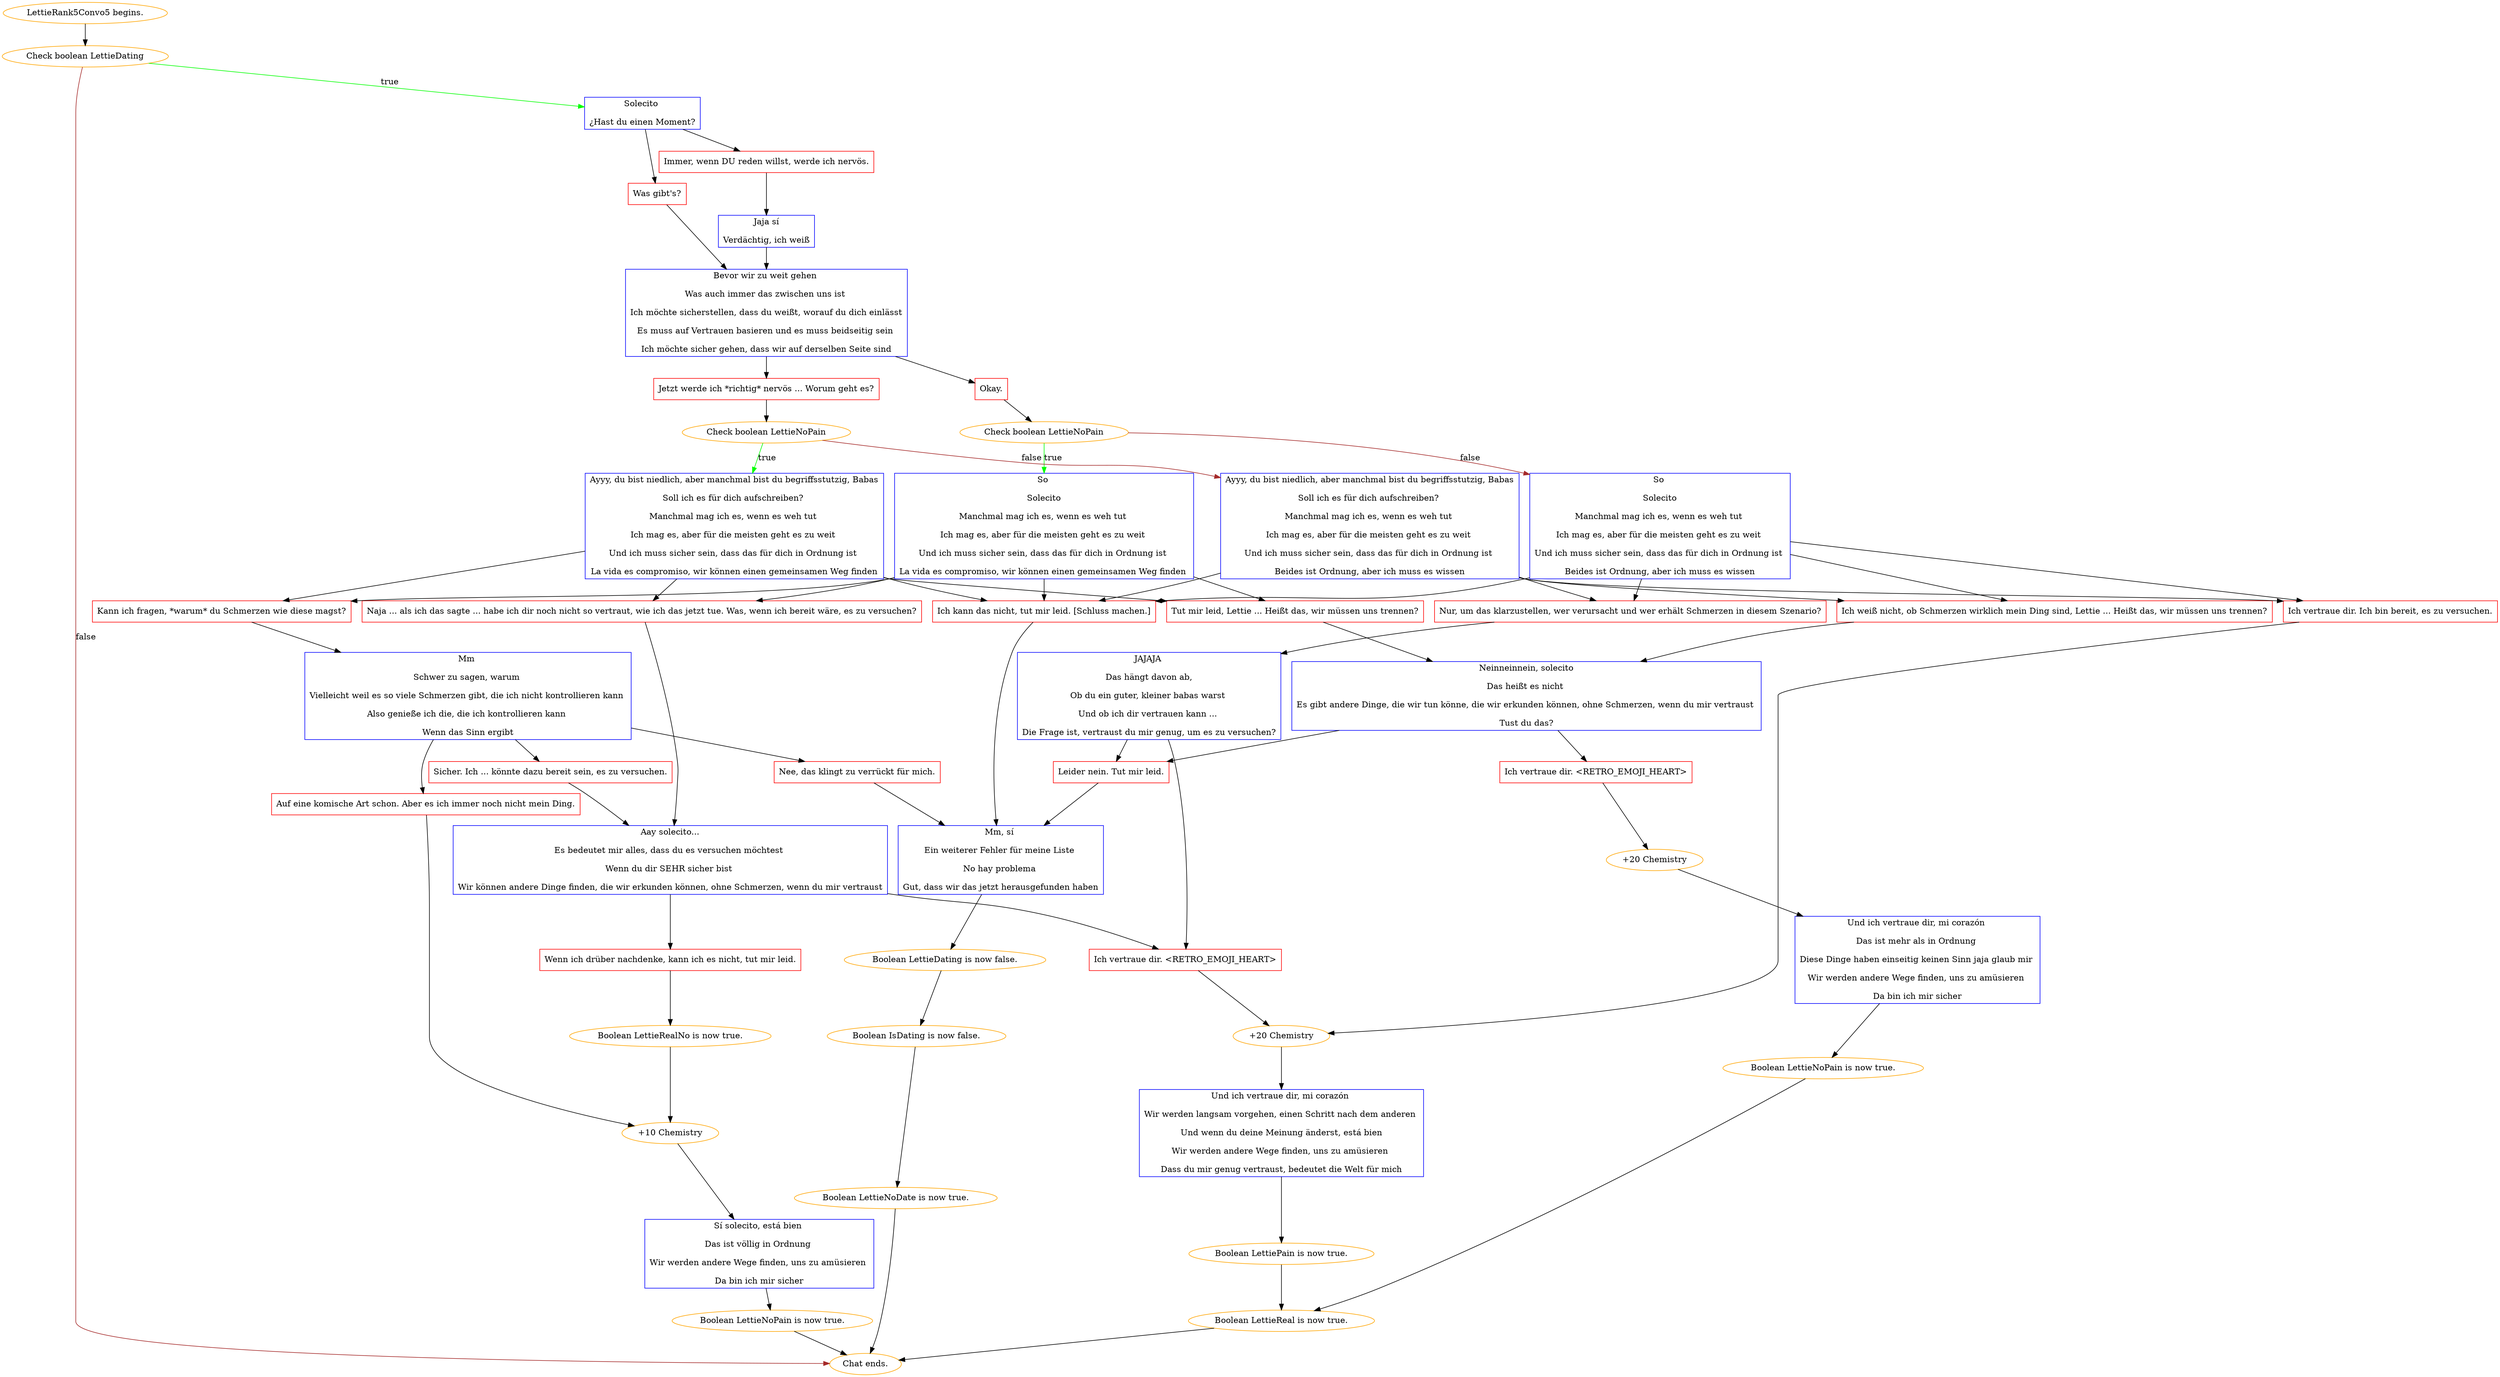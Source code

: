digraph {
	"LettieRank5Convo5 begins." [color=orange];
		"LettieRank5Convo5 begins." -> j246347737;
	j246347737 [label="Check boolean LettieDating",color=orange];
		j246347737 -> j2685282169 [label=true,color=green];
		j246347737 -> "Chat ends." [label=false,color=brown];
	j2685282169 [label="Solecito 
¿Hast du einen Moment?",shape=box,color=blue];
		j2685282169 -> j2244766835;
		j2685282169 -> j1976912573;
	"Chat ends." [color=orange];
	j2244766835 [label="Was gibt's?",shape=box,color=red];
		j2244766835 -> j419304688;
	j1976912573 [label="Immer, wenn DU reden willst, werde ich nervös.",shape=box,color=red];
		j1976912573 -> j1340984297;
	j419304688 [label="Bevor wir zu weit gehen 
Was auch immer das zwischen uns ist 
Ich möchte sicherstellen, dass du weißt, worauf du dich einlässt
Es muss auf Vertrauen basieren und es muss beidseitig sein 
Ich möchte sicher gehen, dass wir auf derselben Seite sind",shape=box,color=blue];
		j419304688 -> j3092423280;
		j419304688 -> j2827294427;
	j1340984297 [label="Jaja sí
Verdächtig, ich weiß",shape=box,color=blue];
		j1340984297 -> j419304688;
	j3092423280 [label="Okay.",shape=box,color=red];
		j3092423280 -> j57334969;
	j2827294427 [label="Jetzt werde ich *richtig* nervös ... Worum geht es?",shape=box,color=red];
		j2827294427 -> j4288625445;
	j57334969 [label="Check boolean LettieNoPain",color=orange];
		j57334969 -> j2156864774 [label=true,color=green];
		j57334969 -> j2129325799 [label=false,color=brown];
	j4288625445 [label="Check boolean LettieNoPain",color=orange];
		j4288625445 -> j4236875333 [label=true,color=green];
		j4288625445 -> j1085599013 [label=false,color=brown];
	j2156864774 [label="So 
Solecito
Manchmal mag ich es, wenn es weh tut 
Ich mag es, aber für die meisten geht es zu weit 
Und ich muss sicher sein, dass das für dich in Ordnung ist 
La vida es compromiso, wir können einen gemeinsamen Weg finden ",shape=box,color=blue];
		j2156864774 -> j915176860;
		j2156864774 -> j3556409741;
		j2156864774 -> j857912053;
		j2156864774 -> j4080822221;
	j2129325799 [label="So 
Solecito
Manchmal mag ich es, wenn es weh tut 
Ich mag es, aber für die meisten geht es zu weit 
Und ich muss sicher sein, dass das für dich in Ordnung ist 
Beides ist Ordnung, aber ich muss es wissen",shape=box,color=blue];
		j2129325799 -> j4080822221;
		j2129325799 -> j486155095;
		j2129325799 -> j2070157784;
		j2129325799 -> j2779399907;
	j4236875333 [label="Ayyy, du bist niedlich, aber manchmal bist du begriffsstutzig, Babas
Soll ich es für dich aufschreiben? 
Manchmal mag ich es, wenn es weh tut 
Ich mag es, aber für die meisten geht es zu weit 
Und ich muss sicher sein, dass das für dich in Ordnung ist 
La vida es compromiso, wir können einen gemeinsamen Weg finden",shape=box,color=blue];
		j4236875333 -> j915176860;
		j4236875333 -> j3556409741;
		j4236875333 -> j857912053;
		j4236875333 -> j4080822221;
	j1085599013 [label="Ayyy, du bist niedlich, aber manchmal bist du begriffsstutzig, Babas
Soll ich es für dich aufschreiben? 
Manchmal mag ich es, wenn es weh tut 
Ich mag es, aber für die meisten geht es zu weit 
Und ich muss sicher sein, dass das für dich in Ordnung ist 
Beides ist Ordnung, aber ich muss es wissen",shape=box,color=blue];
		j1085599013 -> j4080822221;
		j1085599013 -> j486155095;
		j1085599013 -> j2070157784;
		j1085599013 -> j2779399907;
	j915176860 [label="Tut mir leid, Lettie ... Heißt das, wir müssen uns trennen?",shape=box,color=red];
		j915176860 -> j2644708236;
	j3556409741 [label="Naja ... als ich das sagte ... habe ich dir noch nicht so vertraut, wie ich das jetzt tue. Was, wenn ich bereit wäre, es zu versuchen?",shape=box,color=red];
		j3556409741 -> j4052158209;
	j857912053 [label="Kann ich fragen, *warum* du Schmerzen wie diese magst?",shape=box,color=red];
		j857912053 -> j583959483;
	j4080822221 [label="Ich kann das nicht, tut mir leid. [Schluss machen.]",shape=box,color=red];
		j4080822221 -> j3285135565;
	j486155095 [label="Nur, um das klarzustellen, wer verursacht und wer erhält Schmerzen in diesem Szenario?",shape=box,color=red];
		j486155095 -> j1825427932;
	j2070157784 [label="Ich vertraue dir. Ich bin bereit, es zu versuchen.",shape=box,color=red];
		j2070157784 -> j2803483219;
	j2779399907 [label="Ich weiß nicht, ob Schmerzen wirklich mein Ding sind, Lettie ... Heißt das, wir müssen uns trennen?",shape=box,color=red];
		j2779399907 -> j2644708236;
	j2644708236 [label="Neinneinnein, solecito
Das heißt es nicht 
Es gibt andere Dinge, die wir tun könne, die wir erkunden können, ohne Schmerzen, wenn du mir vertraust 
Tust du das?",shape=box,color=blue];
		j2644708236 -> j1357734613;
		j2644708236 -> j2265377731;
	j4052158209 [label="Aay solecito...
Es bedeutet mir alles, dass du es versuchen möchtest 
Wenn du dir SEHR sicher bist 
Wir können andere Dinge finden, die wir erkunden können, ohne Schmerzen, wenn du mir vertraust",shape=box,color=blue];
		j4052158209 -> j803638795;
		j4052158209 -> j1951909354;
	j583959483 [label="Mm 
Schwer zu sagen, warum 
Vielleicht weil es so viele Schmerzen gibt, die ich nicht kontrollieren kann 
Also genieße ich die, die ich kontrollieren kann 
Wenn das Sinn ergibt",shape=box,color=blue];
		j583959483 -> j3356609468;
		j583959483 -> j1074152619;
		j583959483 -> j1433962624;
	j3285135565 [label="Mm, sí 
Ein weiterer Fehler für meine Liste 
No hay problema 
Gut, dass wir das jetzt herausgefunden haben",shape=box,color=blue];
		j3285135565 -> j30836566;
	j1825427932 [label="JAJAJA 
Das hängt davon ab,
Ob du ein guter, kleiner babas warst 
Und ob ich dir vertrauen kann ... 
Die Frage ist, vertraust du mir genug, um es zu versuchen?",shape=box,color=blue];
		j1825427932 -> j803638795;
		j1825427932 -> j2265377731;
	j2803483219 [label="+20 Chemistry",color=orange];
		j2803483219 -> j3580088525;
	j1357734613 [label="Ich vertraue dir. <RETRO_EMOJI_HEART>",shape=box,color=red];
		j1357734613 -> j3146427979;
	j2265377731 [label="Leider nein. Tut mir leid.",shape=box,color=red];
		j2265377731 -> j3285135565;
	j803638795 [label="Ich vertraue dir. <RETRO_EMOJI_HEART>",shape=box,color=red];
		j803638795 -> j2803483219;
	j1951909354 [label="Wenn ich drüber nachdenke, kann ich es nicht, tut mir leid.",shape=box,color=red];
		j1951909354 -> j3411762534;
	j3356609468 [label="Sicher. Ich ... könnte dazu bereit sein, es zu versuchen.",shape=box,color=red];
		j3356609468 -> j4052158209;
	j1074152619 [label="Auf eine komische Art schon. Aber es ich immer noch nicht mein Ding.",shape=box,color=red];
		j1074152619 -> j3576522377;
	j1433962624 [label="Nee, das klingt zu verrückt für mich.",shape=box,color=red];
		j1433962624 -> j3285135565;
	j30836566 [label="Boolean LettieDating is now false.",color=orange];
		j30836566 -> j4031970331;
	j3580088525 [label="Und ich vertraue dir, mi corazón 
Wir werden langsam vorgehen, einen Schritt nach dem anderen 
Und wenn du deine Meinung änderst, está bien
Wir werden andere Wege finden, uns zu amüsieren 
Dass du mir genug vertraust, bedeutet die Welt für mich",shape=box,color=blue];
		j3580088525 -> j3591311196;
	j3146427979 [label="+20 Chemistry",color=orange];
		j3146427979 -> j1194701962;
	j3411762534 [label="Boolean LettieRealNo is now true.",color=orange];
		j3411762534 -> j3576522377;
	j3576522377 [label="+10 Chemistry",color=orange];
		j3576522377 -> j132930622;
	j4031970331 [label="Boolean IsDating is now false.",color=orange];
		j4031970331 -> j3065772033;
	j3591311196 [label="Boolean LettiePain is now true.",color=orange];
		j3591311196 -> j124228052;
	j1194701962 [label="Und ich vertraue dir, mi corazón 
Das ist mehr als in Ordnung 
Diese Dinge haben einseitig keinen Sinn jaja glaub mir 
Wir werden andere Wege finden, uns zu amüsieren 
Da bin ich mir sicher",shape=box,color=blue];
		j1194701962 -> j1129507415;
	j132930622 [label="Sí solecito, está bien 
Das ist völlig in Ordnung 
Wir werden andere Wege finden, uns zu amüsieren 
Da bin ich mir sicher",shape=box,color=blue];
		j132930622 -> j302908037;
	j3065772033 [label="Boolean LettieNoDate is now true.",color=orange];
		j3065772033 -> "Chat ends.";
	j124228052 [label="Boolean LettieReal is now true.",color=orange];
		j124228052 -> "Chat ends.";
	j1129507415 [label="Boolean LettieNoPain is now true.",color=orange];
		j1129507415 -> j124228052;
	j302908037 [label="Boolean LettieNoPain is now true.",color=orange];
		j302908037 -> "Chat ends.";
}